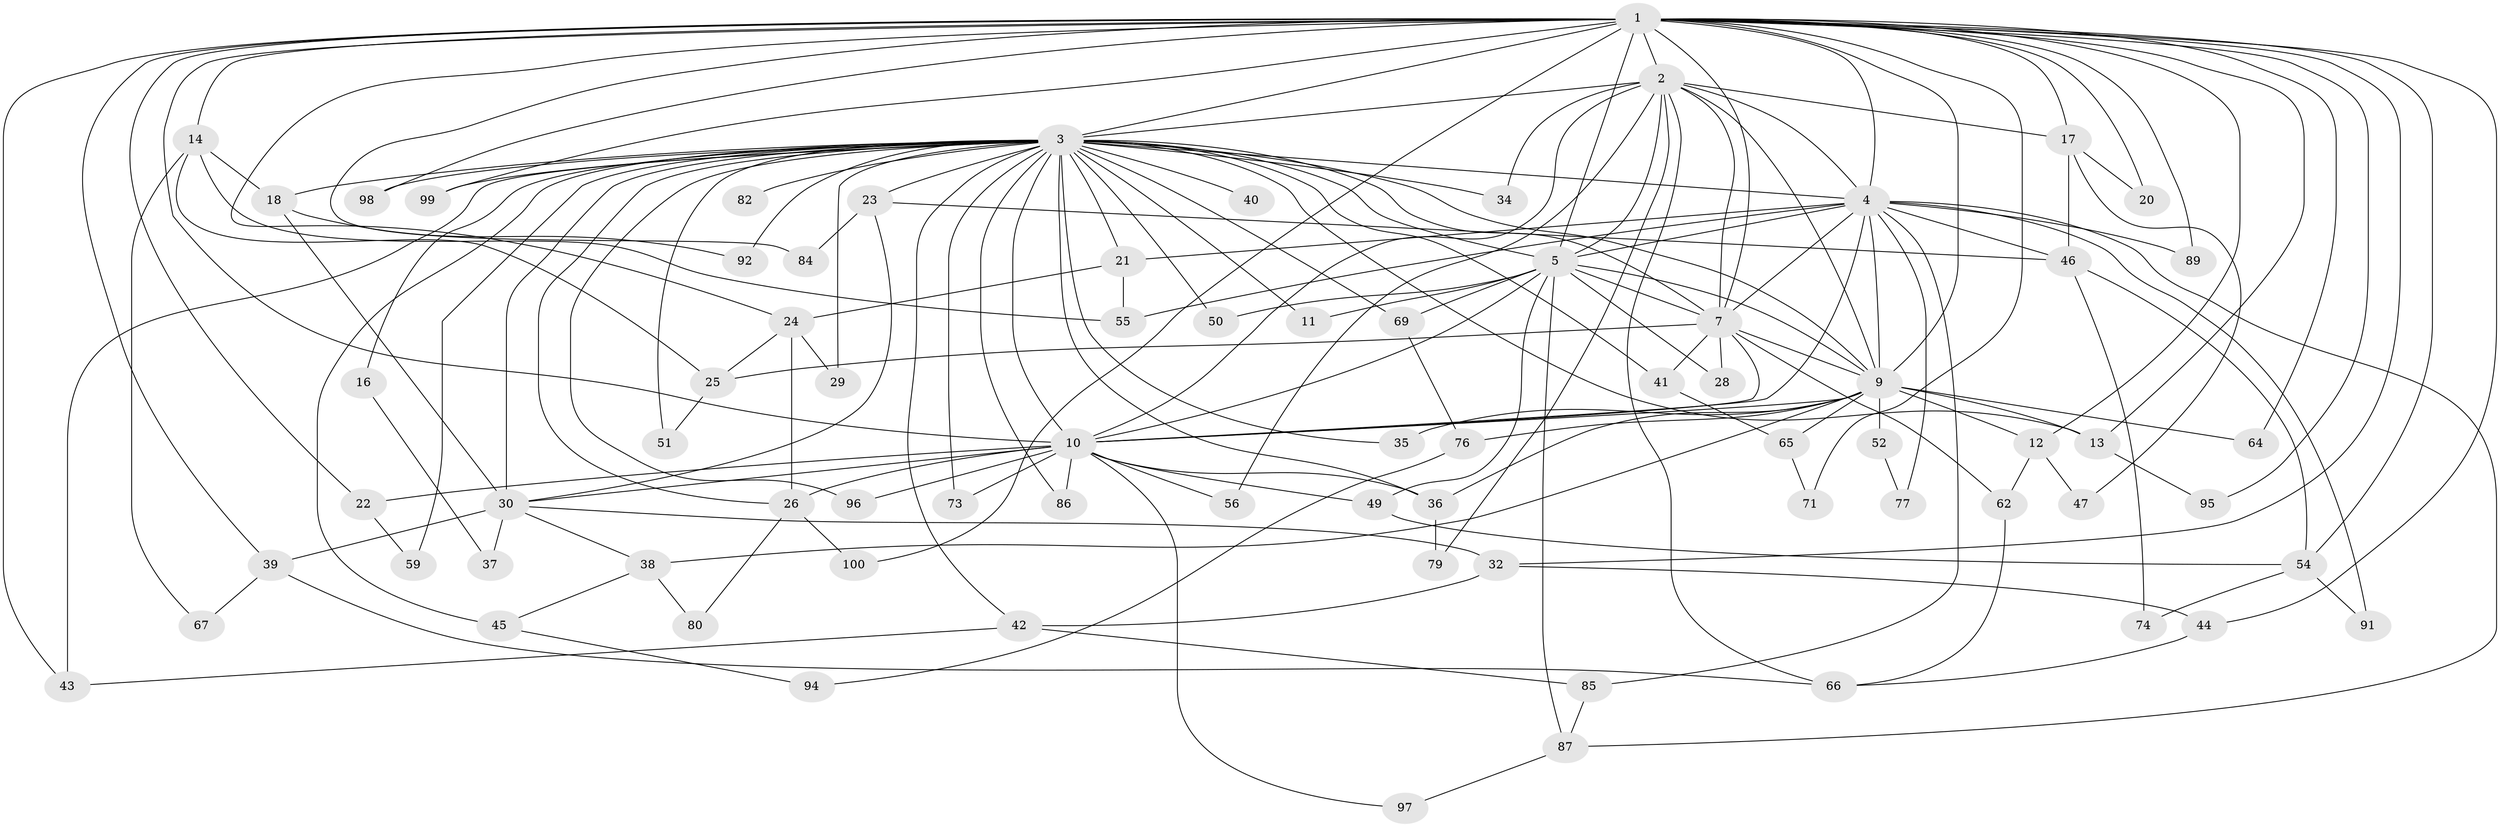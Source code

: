 // original degree distribution, {27: 0.01, 14: 0.01, 25: 0.01, 17: 0.01, 15: 0.02, 29: 0.01, 13: 0.01, 19: 0.01, 18: 0.01, 2: 0.46, 4: 0.14, 3: 0.23, 7: 0.01, 5: 0.05, 9: 0.01}
// Generated by graph-tools (version 1.1) at 2025/11/02/21/25 10:11:07]
// undirected, 76 vertices, 171 edges
graph export_dot {
graph [start="1"]
  node [color=gray90,style=filled];
  1 [super="+8"];
  2 [super="+48"];
  3 [super="+6"];
  4 [super="+31"];
  5 [super="+70"];
  7 [super="+33"];
  9 [super="+27"];
  10 [super="+15"];
  11;
  12;
  13 [super="+93"];
  14 [super="+58"];
  16;
  17 [super="+19"];
  18;
  20;
  21;
  22;
  23 [super="+72"];
  24;
  25;
  26 [super="+57"];
  28;
  29;
  30 [super="+63"];
  32;
  34;
  35;
  36 [super="+53"];
  37;
  38;
  39 [super="+68"];
  40;
  41;
  42;
  43 [super="+78"];
  44;
  45 [super="+88"];
  46 [super="+75"];
  47;
  49;
  50;
  51;
  52;
  54 [super="+61"];
  55 [super="+60"];
  56;
  59;
  62 [super="+83"];
  64;
  65;
  66 [super="+81"];
  67;
  69;
  71;
  73;
  74;
  76;
  77;
  79;
  80;
  82;
  84;
  85;
  86;
  87 [super="+90"];
  89;
  91;
  92;
  94;
  95;
  96;
  97;
  98;
  99;
  100;
  1 -- 2 [weight=2];
  1 -- 3 [weight=4];
  1 -- 4 [weight=2];
  1 -- 5 [weight=3];
  1 -- 7 [weight=2];
  1 -- 9 [weight=2];
  1 -- 10 [weight=2];
  1 -- 12;
  1 -- 14 [weight=3];
  1 -- 20;
  1 -- 24;
  1 -- 32;
  1 -- 39;
  1 -- 43;
  1 -- 44;
  1 -- 64;
  1 -- 71;
  1 -- 84;
  1 -- 95;
  1 -- 98;
  1 -- 99;
  1 -- 100;
  1 -- 17 [weight=2];
  1 -- 22;
  1 -- 89;
  1 -- 13;
  1 -- 54;
  2 -- 3 [weight=3];
  2 -- 4;
  2 -- 5;
  2 -- 7;
  2 -- 9;
  2 -- 10;
  2 -- 17;
  2 -- 34;
  2 -- 56;
  2 -- 79;
  2 -- 66;
  3 -- 4 [weight=3];
  3 -- 5 [weight=2];
  3 -- 7 [weight=2];
  3 -- 9 [weight=2];
  3 -- 10 [weight=3];
  3 -- 21;
  3 -- 23 [weight=2];
  3 -- 26;
  3 -- 29;
  3 -- 30;
  3 -- 34;
  3 -- 36;
  3 -- 45 [weight=2];
  3 -- 59;
  3 -- 82 [weight=2];
  3 -- 86;
  3 -- 92;
  3 -- 96;
  3 -- 99;
  3 -- 69;
  3 -- 11;
  3 -- 73;
  3 -- 13;
  3 -- 16;
  3 -- 18;
  3 -- 98;
  3 -- 35;
  3 -- 40;
  3 -- 41;
  3 -- 42;
  3 -- 43;
  3 -- 50;
  3 -- 51;
  4 -- 5;
  4 -- 7;
  4 -- 9;
  4 -- 10;
  4 -- 21;
  4 -- 46;
  4 -- 55;
  4 -- 85;
  4 -- 87;
  4 -- 89;
  4 -- 91;
  4 -- 77;
  5 -- 7;
  5 -- 9;
  5 -- 10;
  5 -- 11;
  5 -- 28;
  5 -- 49;
  5 -- 50;
  5 -- 69;
  5 -- 87;
  7 -- 9;
  7 -- 10;
  7 -- 28;
  7 -- 41;
  7 -- 62;
  7 -- 25;
  9 -- 10;
  9 -- 12;
  9 -- 13;
  9 -- 35;
  9 -- 38;
  9 -- 52 [weight=2];
  9 -- 64;
  9 -- 76;
  9 -- 36;
  9 -- 65;
  10 -- 22;
  10 -- 26;
  10 -- 30;
  10 -- 36;
  10 -- 73;
  10 -- 86;
  10 -- 96;
  10 -- 97;
  10 -- 56;
  10 -- 49;
  12 -- 47;
  12 -- 62;
  13 -- 95;
  14 -- 18;
  14 -- 25;
  14 -- 55;
  14 -- 67;
  16 -- 37;
  17 -- 47;
  17 -- 46;
  17 -- 20;
  18 -- 92;
  18 -- 30;
  21 -- 24;
  21 -- 55;
  22 -- 59;
  23 -- 46;
  23 -- 84;
  23 -- 30;
  24 -- 25;
  24 -- 29;
  24 -- 26;
  25 -- 51;
  26 -- 80;
  26 -- 100;
  30 -- 32;
  30 -- 37;
  30 -- 38;
  30 -- 39 [weight=2];
  32 -- 42;
  32 -- 44;
  36 -- 79;
  38 -- 45;
  38 -- 80;
  39 -- 66;
  39 -- 67;
  41 -- 65;
  42 -- 85;
  42 -- 43;
  44 -- 66;
  45 -- 94;
  46 -- 54;
  46 -- 74;
  49 -- 54;
  52 -- 77;
  54 -- 74;
  54 -- 91;
  62 -- 66;
  65 -- 71;
  69 -- 76;
  76 -- 94;
  85 -- 87;
  87 -- 97;
}
